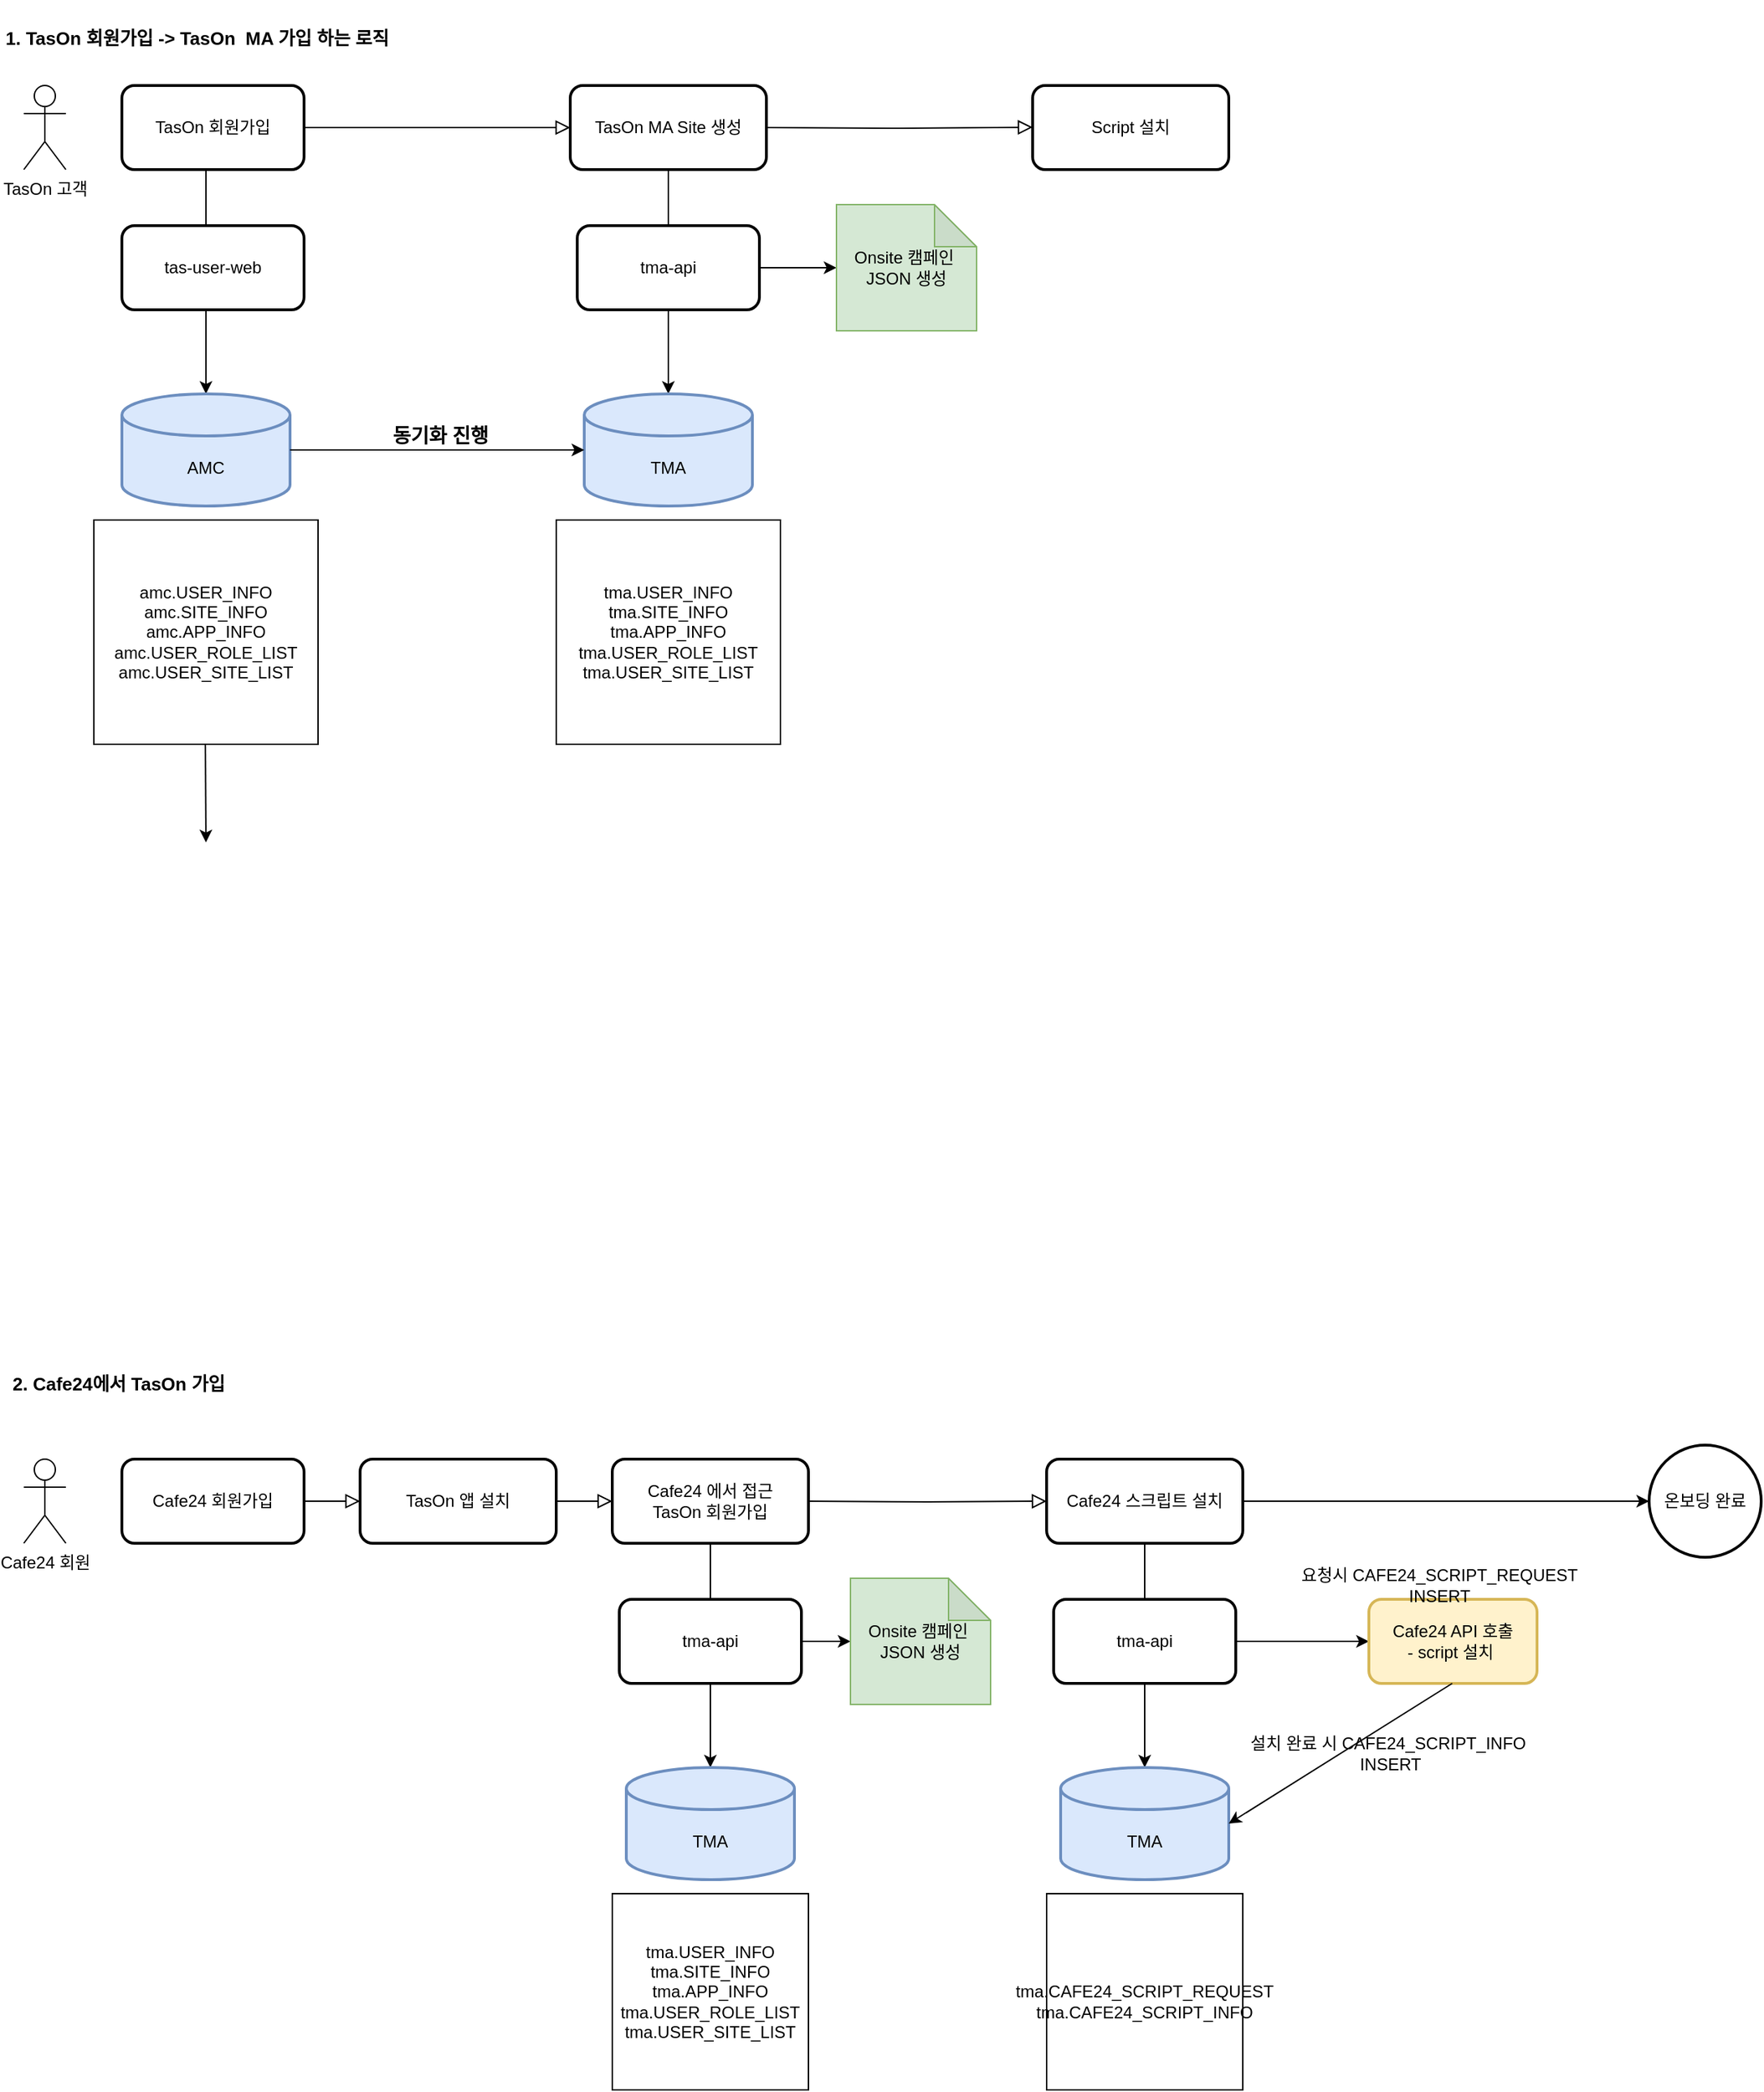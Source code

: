 <mxfile version="21.7.5" type="github">
  <diagram name="페이지-1" id="8XCkK9Wqvl7NkWUmMLuJ">
    <mxGraphModel dx="2995" dy="1615" grid="1" gridSize="10" guides="1" tooltips="1" connect="1" arrows="1" fold="1" page="1" pageScale="1" pageWidth="1169" pageHeight="1654" math="0" shadow="0">
      <root>
        <mxCell id="0" />
        <mxCell id="1" parent="0" />
        <mxCell id="aHB1TRmOb6sOubxurkW1-2" value="TasOn 고객" style="shape=umlActor;verticalLabelPosition=bottom;verticalAlign=top;html=1;labelBackgroundColor=none;" vertex="1" parent="1">
          <mxGeometry x="40" y="60" width="30" height="60" as="geometry" />
        </mxCell>
        <mxCell id="aHB1TRmOb6sOubxurkW1-3" value="" style="rounded=0;html=1;jettySize=auto;orthogonalLoop=1;fontSize=11;endArrow=block;endFill=0;endSize=8;strokeWidth=1;shadow=0;labelBackgroundColor=none;edgeStyle=orthogonalEdgeStyle;fontColor=default;entryX=0;entryY=0.5;entryDx=0;entryDy=0;exitX=1;exitY=0.5;exitDx=0;exitDy=0;" edge="1" parent="1" source="aHB1TRmOb6sOubxurkW1-4" target="aHB1TRmOb6sOubxurkW1-5">
          <mxGeometry relative="1" as="geometry">
            <mxPoint x="430" y="100" as="targetPoint" />
            <mxPoint x="310" y="100" as="sourcePoint" />
          </mxGeometry>
        </mxCell>
        <mxCell id="aHB1TRmOb6sOubxurkW1-4" value="TasOn 회원가입" style="rounded=1;whiteSpace=wrap;html=1;fontSize=12;glass=0;strokeWidth=2;shadow=0;labelBackgroundColor=none;" vertex="1" parent="1">
          <mxGeometry x="110" y="60" width="130" height="60" as="geometry" />
        </mxCell>
        <mxCell id="aHB1TRmOb6sOubxurkW1-5" value="TasOn MA Site 생성" style="rounded=1;whiteSpace=wrap;html=1;fontSize=12;glass=0;strokeWidth=2;shadow=0;labelBackgroundColor=none;" vertex="1" parent="1">
          <mxGeometry x="430" y="60" width="140" height="60" as="geometry" />
        </mxCell>
        <mxCell id="aHB1TRmOb6sOubxurkW1-6" value="" style="endArrow=classic;html=1;rounded=0;labelBackgroundColor=none;fontColor=default;" edge="1" parent="1" target="aHB1TRmOb6sOubxurkW1-7">
          <mxGeometry width="50" height="50" relative="1" as="geometry">
            <mxPoint x="170" y="120" as="sourcePoint" />
            <mxPoint x="170" y="220" as="targetPoint" />
          </mxGeometry>
        </mxCell>
        <mxCell id="aHB1TRmOb6sOubxurkW1-7" value="AMC" style="shape=cylinder3;whiteSpace=wrap;html=1;boundedLbl=1;backgroundOutline=1;size=15;strokeWidth=2;labelBackgroundColor=none;fillColor=#dae8fc;strokeColor=#6c8ebf;" vertex="1" parent="1">
          <mxGeometry x="110" y="280" width="120" height="80" as="geometry" />
        </mxCell>
        <mxCell id="aHB1TRmOb6sOubxurkW1-8" value="" style="endArrow=classic;html=1;rounded=0;labelBackgroundColor=none;fontColor=default;" edge="1" parent="1" target="aHB1TRmOb6sOubxurkW1-9">
          <mxGeometry width="50" height="50" relative="1" as="geometry">
            <mxPoint x="500" y="120" as="sourcePoint" />
            <mxPoint x="500" y="220" as="targetPoint" />
          </mxGeometry>
        </mxCell>
        <mxCell id="aHB1TRmOb6sOubxurkW1-9" value="TMA" style="shape=cylinder3;whiteSpace=wrap;html=1;boundedLbl=1;backgroundOutline=1;size=15;strokeWidth=2;labelBackgroundColor=none;fillColor=#dae8fc;strokeColor=#6c8ebf;" vertex="1" parent="1">
          <mxGeometry x="440" y="280" width="120" height="80" as="geometry" />
        </mxCell>
        <mxCell id="aHB1TRmOb6sOubxurkW1-10" value="tma-api" style="rounded=1;whiteSpace=wrap;html=1;strokeWidth=2;labelBackgroundColor=none;" vertex="1" parent="1">
          <mxGeometry x="435" y="160" width="130" height="60" as="geometry" />
        </mxCell>
        <mxCell id="aHB1TRmOb6sOubxurkW1-17" value="" style="endArrow=classic;html=1;rounded=0;entryX=0;entryY=0.5;entryDx=0;entryDy=0;entryPerimeter=0;exitX=1;exitY=0.5;exitDx=0;exitDy=0;exitPerimeter=0;labelBackgroundColor=none;fontColor=default;" edge="1" parent="1">
          <mxGeometry width="50" height="50" relative="1" as="geometry">
            <mxPoint x="230" y="320" as="sourcePoint" />
            <mxPoint x="440" y="320" as="targetPoint" />
          </mxGeometry>
        </mxCell>
        <mxCell id="aHB1TRmOb6sOubxurkW1-29" value="동기화 진행" style="edgeLabel;html=1;align=center;verticalAlign=middle;resizable=0;points=[];fontSize=14;fontStyle=1;labelBackgroundColor=none;" vertex="1" connectable="0" parent="aHB1TRmOb6sOubxurkW1-17">
          <mxGeometry x="0.014" y="-4" relative="1" as="geometry">
            <mxPoint y="-14" as="offset" />
          </mxGeometry>
        </mxCell>
        <mxCell id="aHB1TRmOb6sOubxurkW1-19" value="tma.USER_INFO&#xa;tma.SITE_INFO&#xa;tma.APP_INFO&#xa;tma.USER_ROLE_LIST&#xa;tma.USER_SITE_LIST" style="whiteSpace=wrap;html=1;aspect=fixed;labelBackgroundColor=none;" vertex="1" parent="1">
          <mxGeometry x="420" y="370" width="160" height="160" as="geometry" />
        </mxCell>
        <mxCell id="aHB1TRmOb6sOubxurkW1-20" value="&lt;div&gt;amc.USER_INFO&lt;/div&gt;&lt;div&gt;amc.SITE_INFO&lt;/div&gt;&lt;div&gt;amc.APP_INFO&lt;/div&gt;&lt;div&gt;amc.USER_ROLE_LIST&lt;/div&gt;&lt;div&gt;amc.USER_SITE_LIST&lt;/div&gt;" style="whiteSpace=wrap;html=1;aspect=fixed;labelBackgroundColor=none;" vertex="1" parent="1">
          <mxGeometry x="90" y="370" width="160" height="160" as="geometry" />
        </mxCell>
        <mxCell id="aHB1TRmOb6sOubxurkW1-22" value="" style="endArrow=classic;html=1;rounded=0;labelBackgroundColor=none;fontColor=default;" edge="1" parent="1">
          <mxGeometry width="50" height="50" relative="1" as="geometry">
            <mxPoint x="169.57" y="530" as="sourcePoint" />
            <mxPoint x="170" y="600" as="targetPoint" />
          </mxGeometry>
        </mxCell>
        <mxCell id="aHB1TRmOb6sOubxurkW1-24" value="" style="endArrow=classic;html=1;rounded=0;entryX=0;entryY=0.5;entryDx=0;entryDy=0;entryPerimeter=0;labelBackgroundColor=none;fontColor=default;exitX=1;exitY=0.5;exitDx=0;exitDy=0;" edge="1" parent="1" source="aHB1TRmOb6sOubxurkW1-10" target="aHB1TRmOb6sOubxurkW1-26">
          <mxGeometry width="50" height="50" relative="1" as="geometry">
            <mxPoint x="570" y="190" as="sourcePoint" />
            <mxPoint x="615" y="310" as="targetPoint" />
          </mxGeometry>
        </mxCell>
        <mxCell id="aHB1TRmOb6sOubxurkW1-26" value="Onsite 캠페인&amp;nbsp;&lt;br&gt;JSON 생성" style="shape=note;whiteSpace=wrap;html=1;backgroundOutline=1;darkOpacity=0.05;labelBackgroundColor=none;fillColor=#d5e8d4;strokeColor=#82b366;" vertex="1" parent="1">
          <mxGeometry x="620" y="145" width="100" height="90" as="geometry" />
        </mxCell>
        <mxCell id="aHB1TRmOb6sOubxurkW1-27" value="&lt;h2&gt;&lt;font style=&quot;font-size: 13px;&quot;&gt;1. TasOn 회원가입 -&amp;gt; TasOn&amp;nbsp; MA 가입 하는 로직&lt;/font&gt;&lt;/h2&gt;" style="text;strokeColor=none;align=left;fillColor=none;html=1;verticalAlign=middle;whiteSpace=wrap;rounded=0;labelBackgroundColor=none;" vertex="1" parent="1">
          <mxGeometry x="25" y="10" width="290" height="30" as="geometry" />
        </mxCell>
        <mxCell id="aHB1TRmOb6sOubxurkW1-28" value="tas-user-web" style="rounded=1;whiteSpace=wrap;html=1;strokeWidth=2;labelBackgroundColor=none;" vertex="1" parent="1">
          <mxGeometry x="110" y="160" width="130" height="60" as="geometry" />
        </mxCell>
        <mxCell id="aHB1TRmOb6sOubxurkW1-30" value="&lt;h2&gt;&lt;span style=&quot;font-size: 13px;&quot;&gt;2. Cafe24에서 TasOn 가입&amp;nbsp;&lt;/span&gt;&lt;/h2&gt;" style="text;strokeColor=none;align=left;fillColor=none;html=1;verticalAlign=middle;whiteSpace=wrap;rounded=0;labelBackgroundColor=none;" vertex="1" parent="1">
          <mxGeometry x="30" y="970" width="290" height="30" as="geometry" />
        </mxCell>
        <mxCell id="aHB1TRmOb6sOubxurkW1-32" value="Cafe24 회원" style="shape=umlActor;verticalLabelPosition=bottom;verticalAlign=top;html=1;labelBackgroundColor=none;" vertex="1" parent="1">
          <mxGeometry x="40" y="1040" width="30" height="60" as="geometry" />
        </mxCell>
        <mxCell id="aHB1TRmOb6sOubxurkW1-33" value="" style="rounded=0;html=1;jettySize=auto;orthogonalLoop=1;fontSize=11;endArrow=block;endFill=0;endSize=8;strokeWidth=1;shadow=0;labelBackgroundColor=none;edgeStyle=orthogonalEdgeStyle;fontColor=default;entryX=0;entryY=0.5;entryDx=0;entryDy=0;exitX=1;exitY=0.5;exitDx=0;exitDy=0;" edge="1" parent="1" source="aHB1TRmOb6sOubxurkW1-34" target="aHB1TRmOb6sOubxurkW1-35">
          <mxGeometry relative="1" as="geometry">
            <mxPoint x="420" y="1080" as="targetPoint" />
            <mxPoint x="250" y="1070" as="sourcePoint" />
            <Array as="points" />
          </mxGeometry>
        </mxCell>
        <mxCell id="aHB1TRmOb6sOubxurkW1-34" value="Cafe24 회원가입" style="rounded=1;whiteSpace=wrap;html=1;fontSize=12;glass=0;strokeWidth=2;shadow=0;labelBackgroundColor=none;" vertex="1" parent="1">
          <mxGeometry x="110" y="1040" width="130" height="60" as="geometry" />
        </mxCell>
        <mxCell id="aHB1TRmOb6sOubxurkW1-35" value="TasOn 앱 설치" style="rounded=1;whiteSpace=wrap;html=1;fontSize=12;glass=0;strokeWidth=2;shadow=0;labelBackgroundColor=none;" vertex="1" parent="1">
          <mxGeometry x="280" y="1040" width="140" height="60" as="geometry" />
        </mxCell>
        <mxCell id="aHB1TRmOb6sOubxurkW1-38" value="" style="rounded=0;html=1;jettySize=auto;orthogonalLoop=1;fontSize=11;endArrow=block;endFill=0;endSize=8;strokeWidth=1;shadow=0;labelBackgroundColor=none;edgeStyle=orthogonalEdgeStyle;fontColor=default;entryX=0;entryY=0.5;entryDx=0;entryDy=0;exitX=1;exitY=0.5;exitDx=0;exitDy=0;" edge="1" parent="1" target="aHB1TRmOb6sOubxurkW1-39" source="aHB1TRmOb6sOubxurkW1-35">
          <mxGeometry relative="1" as="geometry">
            <mxPoint x="640" y="1080" as="targetPoint" />
            <mxPoint x="450" y="1070" as="sourcePoint" />
          </mxGeometry>
        </mxCell>
        <mxCell id="aHB1TRmOb6sOubxurkW1-39" value="Cafe24 에서 접근 &lt;br&gt;TasOn 회원가입" style="rounded=1;whiteSpace=wrap;html=1;fontSize=12;glass=0;strokeWidth=2;shadow=0;labelBackgroundColor=none;" vertex="1" parent="1">
          <mxGeometry x="460" y="1040" width="140" height="60" as="geometry" />
        </mxCell>
        <mxCell id="aHB1TRmOb6sOubxurkW1-40" value="" style="endArrow=classic;html=1;rounded=0;labelBackgroundColor=none;fontColor=default;" edge="1" parent="1" target="aHB1TRmOb6sOubxurkW1-41">
          <mxGeometry width="50" height="50" relative="1" as="geometry">
            <mxPoint x="530" y="1100" as="sourcePoint" />
            <mxPoint x="530" y="1200" as="targetPoint" />
          </mxGeometry>
        </mxCell>
        <mxCell id="aHB1TRmOb6sOubxurkW1-41" value="TMA" style="shape=cylinder3;whiteSpace=wrap;html=1;boundedLbl=1;backgroundOutline=1;size=15;strokeWidth=2;labelBackgroundColor=none;fillColor=#dae8fc;strokeColor=#6c8ebf;" vertex="1" parent="1">
          <mxGeometry x="470" y="1260" width="120" height="80" as="geometry" />
        </mxCell>
        <mxCell id="aHB1TRmOb6sOubxurkW1-42" value="tma-api" style="rounded=1;whiteSpace=wrap;html=1;strokeWidth=2;labelBackgroundColor=none;" vertex="1" parent="1">
          <mxGeometry x="465" y="1140" width="130" height="60" as="geometry" />
        </mxCell>
        <mxCell id="aHB1TRmOb6sOubxurkW1-43" value="tma.USER_INFO&#xa;tma.SITE_INFO&#xa;tma.APP_INFO&#xa;tma.USER_ROLE_LIST&#xa;tma.USER_SITE_LIST" style="whiteSpace=wrap;html=1;aspect=fixed;labelBackgroundColor=none;" vertex="1" parent="1">
          <mxGeometry x="460" y="1350" width="140" height="140" as="geometry" />
        </mxCell>
        <mxCell id="aHB1TRmOb6sOubxurkW1-44" value="" style="endArrow=classic;html=1;rounded=0;entryX=0;entryY=0.5;entryDx=0;entryDy=0;entryPerimeter=0;exitX=1;exitY=0.5;exitDx=0;exitDy=0;labelBackgroundColor=none;fontColor=default;" edge="1" parent="1" source="aHB1TRmOb6sOubxurkW1-42" target="aHB1TRmOb6sOubxurkW1-45">
          <mxGeometry width="50" height="50" relative="1" as="geometry">
            <mxPoint x="590" y="1215" as="sourcePoint" />
            <mxPoint x="690" y="1290" as="targetPoint" />
          </mxGeometry>
        </mxCell>
        <mxCell id="aHB1TRmOb6sOubxurkW1-45" value="Onsite 캠페인&amp;nbsp;&lt;br&gt;JSON 생성" style="shape=note;whiteSpace=wrap;html=1;backgroundOutline=1;darkOpacity=0.05;labelBackgroundColor=none;fillColor=#d5e8d4;strokeColor=#82b366;" vertex="1" parent="1">
          <mxGeometry x="630" y="1125" width="100" height="90" as="geometry" />
        </mxCell>
        <mxCell id="aHB1TRmOb6sOubxurkW1-46" value="" style="rounded=0;html=1;jettySize=auto;orthogonalLoop=1;fontSize=11;endArrow=block;endFill=0;endSize=8;strokeWidth=1;shadow=0;labelBackgroundColor=none;edgeStyle=orthogonalEdgeStyle;fontColor=default;entryX=0;entryY=0.5;entryDx=0;entryDy=0;" edge="1" parent="1" target="aHB1TRmOb6sOubxurkW1-47">
          <mxGeometry relative="1" as="geometry">
            <mxPoint x="980" y="1080" as="targetPoint" />
            <mxPoint x="600" y="1070" as="sourcePoint" />
          </mxGeometry>
        </mxCell>
        <mxCell id="aHB1TRmOb6sOubxurkW1-80" value="" style="edgeStyle=orthogonalEdgeStyle;rounded=0;orthogonalLoop=1;jettySize=auto;html=1;" edge="1" parent="1" source="aHB1TRmOb6sOubxurkW1-47" target="aHB1TRmOb6sOubxurkW1-79">
          <mxGeometry relative="1" as="geometry" />
        </mxCell>
        <mxCell id="aHB1TRmOb6sOubxurkW1-47" value="Cafe24 스크립트 설치" style="rounded=1;whiteSpace=wrap;html=1;fontSize=12;glass=0;strokeWidth=2;shadow=0;labelBackgroundColor=none;" vertex="1" parent="1">
          <mxGeometry x="770" y="1040" width="140" height="60" as="geometry" />
        </mxCell>
        <mxCell id="aHB1TRmOb6sOubxurkW1-48" value="Script 설치" style="rounded=1;whiteSpace=wrap;html=1;fontSize=12;glass=0;strokeWidth=2;shadow=0;labelBackgroundColor=none;" vertex="1" parent="1">
          <mxGeometry x="760" y="60" width="140" height="60" as="geometry" />
        </mxCell>
        <mxCell id="aHB1TRmOb6sOubxurkW1-49" value="" style="rounded=0;html=1;jettySize=auto;orthogonalLoop=1;fontSize=11;endArrow=block;endFill=0;endSize=8;strokeWidth=1;shadow=0;labelBackgroundColor=none;edgeStyle=orthogonalEdgeStyle;fontColor=default;entryX=0;entryY=0.5;entryDx=0;entryDy=0;" edge="1" parent="1">
          <mxGeometry relative="1" as="geometry">
            <mxPoint x="760" y="89.79" as="targetPoint" />
            <mxPoint x="570" y="90" as="sourcePoint" />
          </mxGeometry>
        </mxCell>
        <mxCell id="aHB1TRmOb6sOubxurkW1-50" value="" style="endArrow=classic;html=1;rounded=0;labelBackgroundColor=none;fontColor=default;" edge="1" parent="1" target="aHB1TRmOb6sOubxurkW1-51">
          <mxGeometry width="50" height="50" relative="1" as="geometry">
            <mxPoint x="840" y="1100" as="sourcePoint" />
            <mxPoint x="840" y="1200" as="targetPoint" />
          </mxGeometry>
        </mxCell>
        <mxCell id="aHB1TRmOb6sOubxurkW1-51" value="TMA" style="shape=cylinder3;whiteSpace=wrap;html=1;boundedLbl=1;backgroundOutline=1;size=15;strokeWidth=2;labelBackgroundColor=none;fillColor=#dae8fc;strokeColor=#6c8ebf;" vertex="1" parent="1">
          <mxGeometry x="780" y="1260" width="120" height="80" as="geometry" />
        </mxCell>
        <mxCell id="aHB1TRmOb6sOubxurkW1-52" value="tma-api" style="rounded=1;whiteSpace=wrap;html=1;strokeWidth=2;labelBackgroundColor=none;" vertex="1" parent="1">
          <mxGeometry x="775" y="1140" width="130" height="60" as="geometry" />
        </mxCell>
        <mxCell id="aHB1TRmOb6sOubxurkW1-57" value="" style="endArrow=classic;html=1;rounded=0;entryX=0;entryY=0.5;entryDx=0;entryDy=0;exitX=1;exitY=0.5;exitDx=0;exitDy=0;" edge="1" parent="1" source="aHB1TRmOb6sOubxurkW1-52" target="aHB1TRmOb6sOubxurkW1-64">
          <mxGeometry width="50" height="50" relative="1" as="geometry">
            <mxPoint x="670" y="1320" as="sourcePoint" />
            <mxPoint x="970" y="1170" as="targetPoint" />
          </mxGeometry>
        </mxCell>
        <mxCell id="aHB1TRmOb6sOubxurkW1-64" value="Cafe24 API 호출&lt;br&gt;- script 설치&amp;nbsp;" style="rounded=1;whiteSpace=wrap;html=1;strokeWidth=2;fillColor=#fff2cc;strokeColor=#d6b656;" vertex="1" parent="1">
          <mxGeometry x="1000" y="1140" width="120" height="60" as="geometry" />
        </mxCell>
        <mxCell id="aHB1TRmOb6sOubxurkW1-69" value="" style="endArrow=classic;html=1;rounded=0;labelBackgroundColor=none;fontColor=default;entryX=0.5;entryY=0;entryDx=0;entryDy=0;entryPerimeter=0;" edge="1" parent="1">
          <mxGeometry width="50" height="50" relative="1" as="geometry">
            <mxPoint x="1059.47" y="1200" as="sourcePoint" />
            <mxPoint x="900" y="1300" as="targetPoint" />
          </mxGeometry>
        </mxCell>
        <mxCell id="aHB1TRmOb6sOubxurkW1-75" value="&lt;br&gt;&lt;div style=&quot;border-color: var(--border-color); text-align: left;&quot;&gt;tma.CAFE24_SCRIPT_REQUEST&lt;/div&gt;&lt;span style=&quot;border-color: var(--border-color);&quot;&gt;tma.CAFE24_SCRIPT_INFO&lt;/span&gt;" style="whiteSpace=wrap;html=1;aspect=fixed;labelBackgroundColor=none;" vertex="1" parent="1">
          <mxGeometry x="770" y="1350" width="140" height="140" as="geometry" />
        </mxCell>
        <mxCell id="aHB1TRmOb6sOubxurkW1-77" value="요청시 CAFE24_SCRIPT_REQUEST&lt;br&gt;INSERT" style="text;html=1;align=center;verticalAlign=middle;resizable=0;points=[];autosize=1;strokeColor=none;fillColor=none;" vertex="1" parent="1">
          <mxGeometry x="940" y="1110" width="220" height="40" as="geometry" />
        </mxCell>
        <mxCell id="aHB1TRmOb6sOubxurkW1-78" value="설치 완료 시 CAFE24_SCRIPT_INFO&amp;nbsp;&lt;br&gt;INSERT" style="text;html=1;align=center;verticalAlign=middle;resizable=0;points=[];autosize=1;strokeColor=none;fillColor=none;" vertex="1" parent="1">
          <mxGeometry x="900" y="1230" width="230" height="40" as="geometry" />
        </mxCell>
        <mxCell id="aHB1TRmOb6sOubxurkW1-79" value="온보딩 완료" style="ellipse;whiteSpace=wrap;html=1;rounded=1;glass=0;strokeWidth=2;shadow=0;labelBackgroundColor=none;" vertex="1" parent="1">
          <mxGeometry x="1200" y="1030" width="80" height="80" as="geometry" />
        </mxCell>
      </root>
    </mxGraphModel>
  </diagram>
</mxfile>

